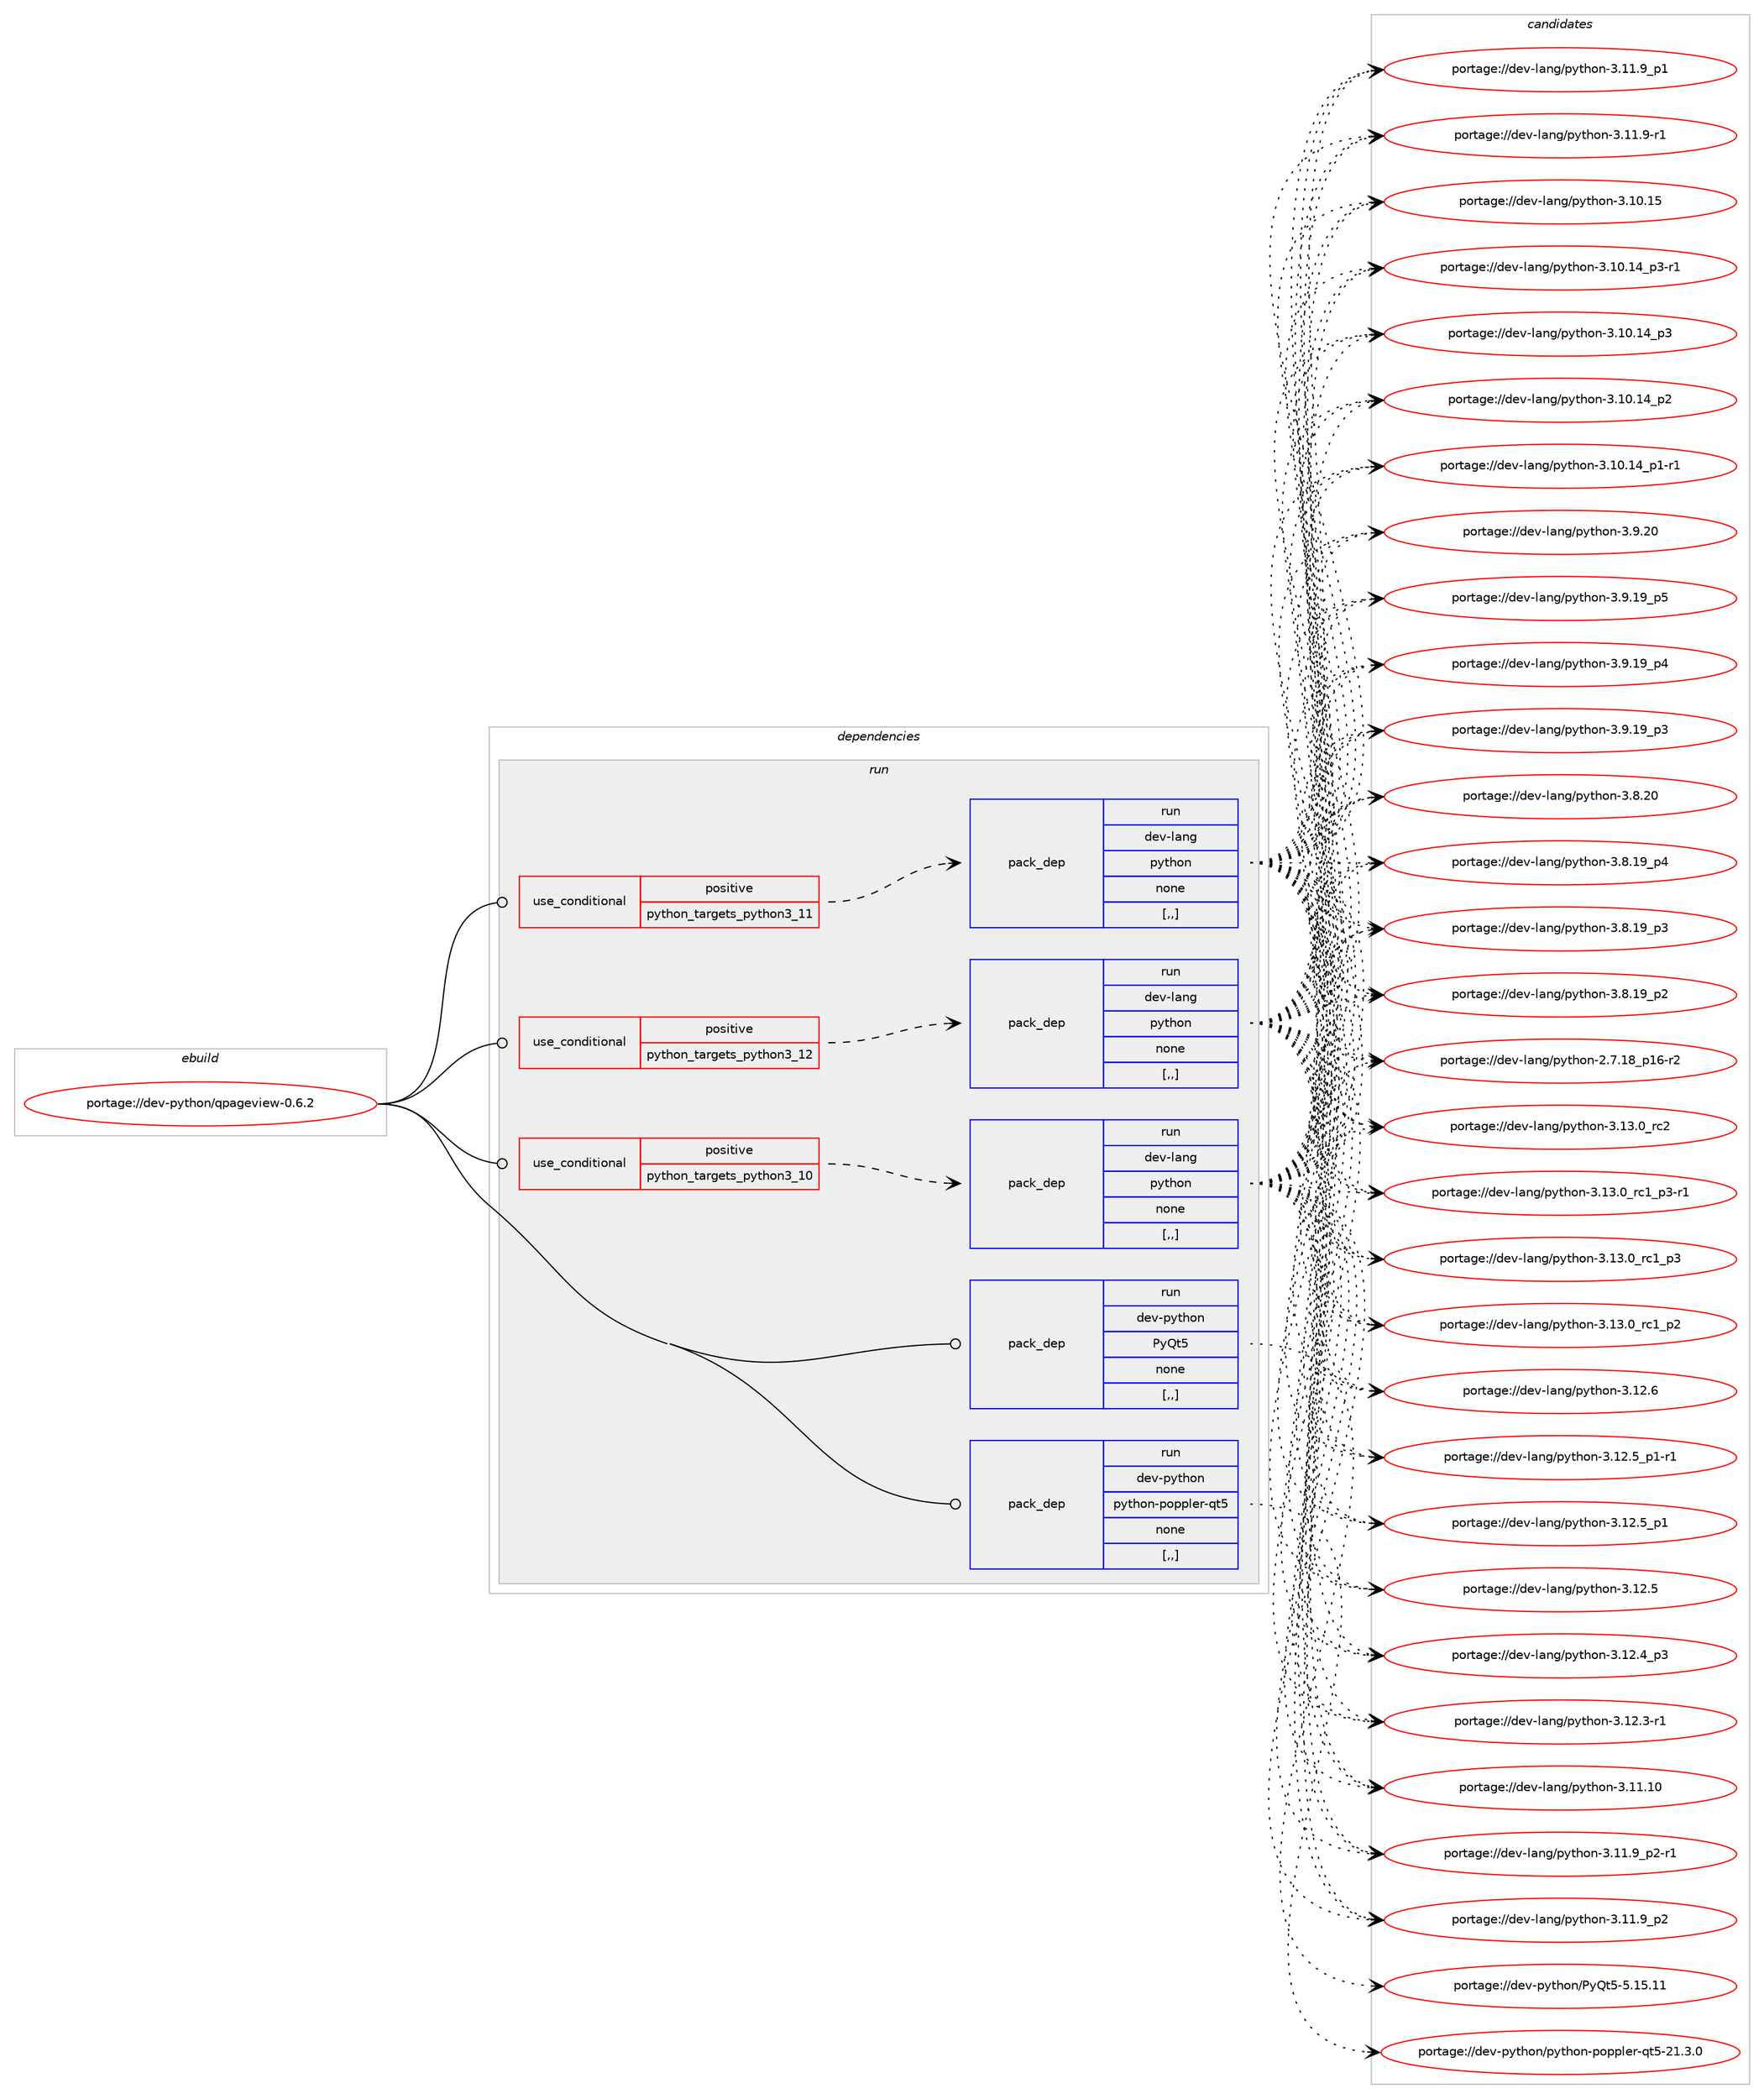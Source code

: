 digraph prolog {

# *************
# Graph options
# *************

newrank=true;
concentrate=true;
compound=true;
graph [rankdir=LR,fontname=Helvetica,fontsize=10,ranksep=1.5];#, ranksep=2.5, nodesep=0.2];
edge  [arrowhead=vee];
node  [fontname=Helvetica,fontsize=10];

# **********
# The ebuild
# **********

subgraph cluster_leftcol {
color=gray;
label=<<i>ebuild</i>>;
id [label="portage://dev-python/qpageview-0.6.2", color=red, width=4, href="../dev-python/qpageview-0.6.2.svg"];
}

# ****************
# The dependencies
# ****************

subgraph cluster_midcol {
color=gray;
label=<<i>dependencies</i>>;
subgraph cluster_compile {
fillcolor="#eeeeee";
style=filled;
label=<<i>compile</i>>;
}
subgraph cluster_compileandrun {
fillcolor="#eeeeee";
style=filled;
label=<<i>compile and run</i>>;
}
subgraph cluster_run {
fillcolor="#eeeeee";
style=filled;
label=<<i>run</i>>;
subgraph cond169401 {
dependency656608 [label=<<TABLE BORDER="0" CELLBORDER="1" CELLSPACING="0" CELLPADDING="4"><TR><TD ROWSPAN="3" CELLPADDING="10">use_conditional</TD></TR><TR><TD>positive</TD></TR><TR><TD>python_targets_python3_10</TD></TR></TABLE>>, shape=none, color=red];
subgraph pack482345 {
dependency656609 [label=<<TABLE BORDER="0" CELLBORDER="1" CELLSPACING="0" CELLPADDING="4" WIDTH="220"><TR><TD ROWSPAN="6" CELLPADDING="30">pack_dep</TD></TR><TR><TD WIDTH="110">run</TD></TR><TR><TD>dev-lang</TD></TR><TR><TD>python</TD></TR><TR><TD>none</TD></TR><TR><TD>[,,]</TD></TR></TABLE>>, shape=none, color=blue];
}
dependency656608:e -> dependency656609:w [weight=20,style="dashed",arrowhead="vee"];
}
id:e -> dependency656608:w [weight=20,style="solid",arrowhead="odot"];
subgraph cond169402 {
dependency656610 [label=<<TABLE BORDER="0" CELLBORDER="1" CELLSPACING="0" CELLPADDING="4"><TR><TD ROWSPAN="3" CELLPADDING="10">use_conditional</TD></TR><TR><TD>positive</TD></TR><TR><TD>python_targets_python3_11</TD></TR></TABLE>>, shape=none, color=red];
subgraph pack482346 {
dependency656611 [label=<<TABLE BORDER="0" CELLBORDER="1" CELLSPACING="0" CELLPADDING="4" WIDTH="220"><TR><TD ROWSPAN="6" CELLPADDING="30">pack_dep</TD></TR><TR><TD WIDTH="110">run</TD></TR><TR><TD>dev-lang</TD></TR><TR><TD>python</TD></TR><TR><TD>none</TD></TR><TR><TD>[,,]</TD></TR></TABLE>>, shape=none, color=blue];
}
dependency656610:e -> dependency656611:w [weight=20,style="dashed",arrowhead="vee"];
}
id:e -> dependency656610:w [weight=20,style="solid",arrowhead="odot"];
subgraph cond169403 {
dependency656612 [label=<<TABLE BORDER="0" CELLBORDER="1" CELLSPACING="0" CELLPADDING="4"><TR><TD ROWSPAN="3" CELLPADDING="10">use_conditional</TD></TR><TR><TD>positive</TD></TR><TR><TD>python_targets_python3_12</TD></TR></TABLE>>, shape=none, color=red];
subgraph pack482347 {
dependency656613 [label=<<TABLE BORDER="0" CELLBORDER="1" CELLSPACING="0" CELLPADDING="4" WIDTH="220"><TR><TD ROWSPAN="6" CELLPADDING="30">pack_dep</TD></TR><TR><TD WIDTH="110">run</TD></TR><TR><TD>dev-lang</TD></TR><TR><TD>python</TD></TR><TR><TD>none</TD></TR><TR><TD>[,,]</TD></TR></TABLE>>, shape=none, color=blue];
}
dependency656612:e -> dependency656613:w [weight=20,style="dashed",arrowhead="vee"];
}
id:e -> dependency656612:w [weight=20,style="solid",arrowhead="odot"];
subgraph pack482348 {
dependency656614 [label=<<TABLE BORDER="0" CELLBORDER="1" CELLSPACING="0" CELLPADDING="4" WIDTH="220"><TR><TD ROWSPAN="6" CELLPADDING="30">pack_dep</TD></TR><TR><TD WIDTH="110">run</TD></TR><TR><TD>dev-python</TD></TR><TR><TD>PyQt5</TD></TR><TR><TD>none</TD></TR><TR><TD>[,,]</TD></TR></TABLE>>, shape=none, color=blue];
}
id:e -> dependency656614:w [weight=20,style="solid",arrowhead="odot"];
subgraph pack482349 {
dependency656615 [label=<<TABLE BORDER="0" CELLBORDER="1" CELLSPACING="0" CELLPADDING="4" WIDTH="220"><TR><TD ROWSPAN="6" CELLPADDING="30">pack_dep</TD></TR><TR><TD WIDTH="110">run</TD></TR><TR><TD>dev-python</TD></TR><TR><TD>python-poppler-qt5</TD></TR><TR><TD>none</TD></TR><TR><TD>[,,]</TD></TR></TABLE>>, shape=none, color=blue];
}
id:e -> dependency656615:w [weight=20,style="solid",arrowhead="odot"];
}
}

# **************
# The candidates
# **************

subgraph cluster_choices {
rank=same;
color=gray;
label=<<i>candidates</i>>;

subgraph choice482345 {
color=black;
nodesep=1;
choice10010111845108971101034711212111610411111045514649514648951149950 [label="portage://dev-lang/python-3.13.0_rc2", color=red, width=4,href="../dev-lang/python-3.13.0_rc2.svg"];
choice1001011184510897110103471121211161041111104551464951464895114994995112514511449 [label="portage://dev-lang/python-3.13.0_rc1_p3-r1", color=red, width=4,href="../dev-lang/python-3.13.0_rc1_p3-r1.svg"];
choice100101118451089711010347112121116104111110455146495146489511499499511251 [label="portage://dev-lang/python-3.13.0_rc1_p3", color=red, width=4,href="../dev-lang/python-3.13.0_rc1_p3.svg"];
choice100101118451089711010347112121116104111110455146495146489511499499511250 [label="portage://dev-lang/python-3.13.0_rc1_p2", color=red, width=4,href="../dev-lang/python-3.13.0_rc1_p2.svg"];
choice10010111845108971101034711212111610411111045514649504654 [label="portage://dev-lang/python-3.12.6", color=red, width=4,href="../dev-lang/python-3.12.6.svg"];
choice1001011184510897110103471121211161041111104551464950465395112494511449 [label="portage://dev-lang/python-3.12.5_p1-r1", color=red, width=4,href="../dev-lang/python-3.12.5_p1-r1.svg"];
choice100101118451089711010347112121116104111110455146495046539511249 [label="portage://dev-lang/python-3.12.5_p1", color=red, width=4,href="../dev-lang/python-3.12.5_p1.svg"];
choice10010111845108971101034711212111610411111045514649504653 [label="portage://dev-lang/python-3.12.5", color=red, width=4,href="../dev-lang/python-3.12.5.svg"];
choice100101118451089711010347112121116104111110455146495046529511251 [label="portage://dev-lang/python-3.12.4_p3", color=red, width=4,href="../dev-lang/python-3.12.4_p3.svg"];
choice100101118451089711010347112121116104111110455146495046514511449 [label="portage://dev-lang/python-3.12.3-r1", color=red, width=4,href="../dev-lang/python-3.12.3-r1.svg"];
choice1001011184510897110103471121211161041111104551464949464948 [label="portage://dev-lang/python-3.11.10", color=red, width=4,href="../dev-lang/python-3.11.10.svg"];
choice1001011184510897110103471121211161041111104551464949465795112504511449 [label="portage://dev-lang/python-3.11.9_p2-r1", color=red, width=4,href="../dev-lang/python-3.11.9_p2-r1.svg"];
choice100101118451089711010347112121116104111110455146494946579511250 [label="portage://dev-lang/python-3.11.9_p2", color=red, width=4,href="../dev-lang/python-3.11.9_p2.svg"];
choice100101118451089711010347112121116104111110455146494946579511249 [label="portage://dev-lang/python-3.11.9_p1", color=red, width=4,href="../dev-lang/python-3.11.9_p1.svg"];
choice100101118451089711010347112121116104111110455146494946574511449 [label="portage://dev-lang/python-3.11.9-r1", color=red, width=4,href="../dev-lang/python-3.11.9-r1.svg"];
choice1001011184510897110103471121211161041111104551464948464953 [label="portage://dev-lang/python-3.10.15", color=red, width=4,href="../dev-lang/python-3.10.15.svg"];
choice100101118451089711010347112121116104111110455146494846495295112514511449 [label="portage://dev-lang/python-3.10.14_p3-r1", color=red, width=4,href="../dev-lang/python-3.10.14_p3-r1.svg"];
choice10010111845108971101034711212111610411111045514649484649529511251 [label="portage://dev-lang/python-3.10.14_p3", color=red, width=4,href="../dev-lang/python-3.10.14_p3.svg"];
choice10010111845108971101034711212111610411111045514649484649529511250 [label="portage://dev-lang/python-3.10.14_p2", color=red, width=4,href="../dev-lang/python-3.10.14_p2.svg"];
choice100101118451089711010347112121116104111110455146494846495295112494511449 [label="portage://dev-lang/python-3.10.14_p1-r1", color=red, width=4,href="../dev-lang/python-3.10.14_p1-r1.svg"];
choice10010111845108971101034711212111610411111045514657465048 [label="portage://dev-lang/python-3.9.20", color=red, width=4,href="../dev-lang/python-3.9.20.svg"];
choice100101118451089711010347112121116104111110455146574649579511253 [label="portage://dev-lang/python-3.9.19_p5", color=red, width=4,href="../dev-lang/python-3.9.19_p5.svg"];
choice100101118451089711010347112121116104111110455146574649579511252 [label="portage://dev-lang/python-3.9.19_p4", color=red, width=4,href="../dev-lang/python-3.9.19_p4.svg"];
choice100101118451089711010347112121116104111110455146574649579511251 [label="portage://dev-lang/python-3.9.19_p3", color=red, width=4,href="../dev-lang/python-3.9.19_p3.svg"];
choice10010111845108971101034711212111610411111045514656465048 [label="portage://dev-lang/python-3.8.20", color=red, width=4,href="../dev-lang/python-3.8.20.svg"];
choice100101118451089711010347112121116104111110455146564649579511252 [label="portage://dev-lang/python-3.8.19_p4", color=red, width=4,href="../dev-lang/python-3.8.19_p4.svg"];
choice100101118451089711010347112121116104111110455146564649579511251 [label="portage://dev-lang/python-3.8.19_p3", color=red, width=4,href="../dev-lang/python-3.8.19_p3.svg"];
choice100101118451089711010347112121116104111110455146564649579511250 [label="portage://dev-lang/python-3.8.19_p2", color=red, width=4,href="../dev-lang/python-3.8.19_p2.svg"];
choice100101118451089711010347112121116104111110455046554649569511249544511450 [label="portage://dev-lang/python-2.7.18_p16-r2", color=red, width=4,href="../dev-lang/python-2.7.18_p16-r2.svg"];
dependency656609:e -> choice10010111845108971101034711212111610411111045514649514648951149950:w [style=dotted,weight="100"];
dependency656609:e -> choice1001011184510897110103471121211161041111104551464951464895114994995112514511449:w [style=dotted,weight="100"];
dependency656609:e -> choice100101118451089711010347112121116104111110455146495146489511499499511251:w [style=dotted,weight="100"];
dependency656609:e -> choice100101118451089711010347112121116104111110455146495146489511499499511250:w [style=dotted,weight="100"];
dependency656609:e -> choice10010111845108971101034711212111610411111045514649504654:w [style=dotted,weight="100"];
dependency656609:e -> choice1001011184510897110103471121211161041111104551464950465395112494511449:w [style=dotted,weight="100"];
dependency656609:e -> choice100101118451089711010347112121116104111110455146495046539511249:w [style=dotted,weight="100"];
dependency656609:e -> choice10010111845108971101034711212111610411111045514649504653:w [style=dotted,weight="100"];
dependency656609:e -> choice100101118451089711010347112121116104111110455146495046529511251:w [style=dotted,weight="100"];
dependency656609:e -> choice100101118451089711010347112121116104111110455146495046514511449:w [style=dotted,weight="100"];
dependency656609:e -> choice1001011184510897110103471121211161041111104551464949464948:w [style=dotted,weight="100"];
dependency656609:e -> choice1001011184510897110103471121211161041111104551464949465795112504511449:w [style=dotted,weight="100"];
dependency656609:e -> choice100101118451089711010347112121116104111110455146494946579511250:w [style=dotted,weight="100"];
dependency656609:e -> choice100101118451089711010347112121116104111110455146494946579511249:w [style=dotted,weight="100"];
dependency656609:e -> choice100101118451089711010347112121116104111110455146494946574511449:w [style=dotted,weight="100"];
dependency656609:e -> choice1001011184510897110103471121211161041111104551464948464953:w [style=dotted,weight="100"];
dependency656609:e -> choice100101118451089711010347112121116104111110455146494846495295112514511449:w [style=dotted,weight="100"];
dependency656609:e -> choice10010111845108971101034711212111610411111045514649484649529511251:w [style=dotted,weight="100"];
dependency656609:e -> choice10010111845108971101034711212111610411111045514649484649529511250:w [style=dotted,weight="100"];
dependency656609:e -> choice100101118451089711010347112121116104111110455146494846495295112494511449:w [style=dotted,weight="100"];
dependency656609:e -> choice10010111845108971101034711212111610411111045514657465048:w [style=dotted,weight="100"];
dependency656609:e -> choice100101118451089711010347112121116104111110455146574649579511253:w [style=dotted,weight="100"];
dependency656609:e -> choice100101118451089711010347112121116104111110455146574649579511252:w [style=dotted,weight="100"];
dependency656609:e -> choice100101118451089711010347112121116104111110455146574649579511251:w [style=dotted,weight="100"];
dependency656609:e -> choice10010111845108971101034711212111610411111045514656465048:w [style=dotted,weight="100"];
dependency656609:e -> choice100101118451089711010347112121116104111110455146564649579511252:w [style=dotted,weight="100"];
dependency656609:e -> choice100101118451089711010347112121116104111110455146564649579511251:w [style=dotted,weight="100"];
dependency656609:e -> choice100101118451089711010347112121116104111110455146564649579511250:w [style=dotted,weight="100"];
dependency656609:e -> choice100101118451089711010347112121116104111110455046554649569511249544511450:w [style=dotted,weight="100"];
}
subgraph choice482346 {
color=black;
nodesep=1;
choice10010111845108971101034711212111610411111045514649514648951149950 [label="portage://dev-lang/python-3.13.0_rc2", color=red, width=4,href="../dev-lang/python-3.13.0_rc2.svg"];
choice1001011184510897110103471121211161041111104551464951464895114994995112514511449 [label="portage://dev-lang/python-3.13.0_rc1_p3-r1", color=red, width=4,href="../dev-lang/python-3.13.0_rc1_p3-r1.svg"];
choice100101118451089711010347112121116104111110455146495146489511499499511251 [label="portage://dev-lang/python-3.13.0_rc1_p3", color=red, width=4,href="../dev-lang/python-3.13.0_rc1_p3.svg"];
choice100101118451089711010347112121116104111110455146495146489511499499511250 [label="portage://dev-lang/python-3.13.0_rc1_p2", color=red, width=4,href="../dev-lang/python-3.13.0_rc1_p2.svg"];
choice10010111845108971101034711212111610411111045514649504654 [label="portage://dev-lang/python-3.12.6", color=red, width=4,href="../dev-lang/python-3.12.6.svg"];
choice1001011184510897110103471121211161041111104551464950465395112494511449 [label="portage://dev-lang/python-3.12.5_p1-r1", color=red, width=4,href="../dev-lang/python-3.12.5_p1-r1.svg"];
choice100101118451089711010347112121116104111110455146495046539511249 [label="portage://dev-lang/python-3.12.5_p1", color=red, width=4,href="../dev-lang/python-3.12.5_p1.svg"];
choice10010111845108971101034711212111610411111045514649504653 [label="portage://dev-lang/python-3.12.5", color=red, width=4,href="../dev-lang/python-3.12.5.svg"];
choice100101118451089711010347112121116104111110455146495046529511251 [label="portage://dev-lang/python-3.12.4_p3", color=red, width=4,href="../dev-lang/python-3.12.4_p3.svg"];
choice100101118451089711010347112121116104111110455146495046514511449 [label="portage://dev-lang/python-3.12.3-r1", color=red, width=4,href="../dev-lang/python-3.12.3-r1.svg"];
choice1001011184510897110103471121211161041111104551464949464948 [label="portage://dev-lang/python-3.11.10", color=red, width=4,href="../dev-lang/python-3.11.10.svg"];
choice1001011184510897110103471121211161041111104551464949465795112504511449 [label="portage://dev-lang/python-3.11.9_p2-r1", color=red, width=4,href="../dev-lang/python-3.11.9_p2-r1.svg"];
choice100101118451089711010347112121116104111110455146494946579511250 [label="portage://dev-lang/python-3.11.9_p2", color=red, width=4,href="../dev-lang/python-3.11.9_p2.svg"];
choice100101118451089711010347112121116104111110455146494946579511249 [label="portage://dev-lang/python-3.11.9_p1", color=red, width=4,href="../dev-lang/python-3.11.9_p1.svg"];
choice100101118451089711010347112121116104111110455146494946574511449 [label="portage://dev-lang/python-3.11.9-r1", color=red, width=4,href="../dev-lang/python-3.11.9-r1.svg"];
choice1001011184510897110103471121211161041111104551464948464953 [label="portage://dev-lang/python-3.10.15", color=red, width=4,href="../dev-lang/python-3.10.15.svg"];
choice100101118451089711010347112121116104111110455146494846495295112514511449 [label="portage://dev-lang/python-3.10.14_p3-r1", color=red, width=4,href="../dev-lang/python-3.10.14_p3-r1.svg"];
choice10010111845108971101034711212111610411111045514649484649529511251 [label="portage://dev-lang/python-3.10.14_p3", color=red, width=4,href="../dev-lang/python-3.10.14_p3.svg"];
choice10010111845108971101034711212111610411111045514649484649529511250 [label="portage://dev-lang/python-3.10.14_p2", color=red, width=4,href="../dev-lang/python-3.10.14_p2.svg"];
choice100101118451089711010347112121116104111110455146494846495295112494511449 [label="portage://dev-lang/python-3.10.14_p1-r1", color=red, width=4,href="../dev-lang/python-3.10.14_p1-r1.svg"];
choice10010111845108971101034711212111610411111045514657465048 [label="portage://dev-lang/python-3.9.20", color=red, width=4,href="../dev-lang/python-3.9.20.svg"];
choice100101118451089711010347112121116104111110455146574649579511253 [label="portage://dev-lang/python-3.9.19_p5", color=red, width=4,href="../dev-lang/python-3.9.19_p5.svg"];
choice100101118451089711010347112121116104111110455146574649579511252 [label="portage://dev-lang/python-3.9.19_p4", color=red, width=4,href="../dev-lang/python-3.9.19_p4.svg"];
choice100101118451089711010347112121116104111110455146574649579511251 [label="portage://dev-lang/python-3.9.19_p3", color=red, width=4,href="../dev-lang/python-3.9.19_p3.svg"];
choice10010111845108971101034711212111610411111045514656465048 [label="portage://dev-lang/python-3.8.20", color=red, width=4,href="../dev-lang/python-3.8.20.svg"];
choice100101118451089711010347112121116104111110455146564649579511252 [label="portage://dev-lang/python-3.8.19_p4", color=red, width=4,href="../dev-lang/python-3.8.19_p4.svg"];
choice100101118451089711010347112121116104111110455146564649579511251 [label="portage://dev-lang/python-3.8.19_p3", color=red, width=4,href="../dev-lang/python-3.8.19_p3.svg"];
choice100101118451089711010347112121116104111110455146564649579511250 [label="portage://dev-lang/python-3.8.19_p2", color=red, width=4,href="../dev-lang/python-3.8.19_p2.svg"];
choice100101118451089711010347112121116104111110455046554649569511249544511450 [label="portage://dev-lang/python-2.7.18_p16-r2", color=red, width=4,href="../dev-lang/python-2.7.18_p16-r2.svg"];
dependency656611:e -> choice10010111845108971101034711212111610411111045514649514648951149950:w [style=dotted,weight="100"];
dependency656611:e -> choice1001011184510897110103471121211161041111104551464951464895114994995112514511449:w [style=dotted,weight="100"];
dependency656611:e -> choice100101118451089711010347112121116104111110455146495146489511499499511251:w [style=dotted,weight="100"];
dependency656611:e -> choice100101118451089711010347112121116104111110455146495146489511499499511250:w [style=dotted,weight="100"];
dependency656611:e -> choice10010111845108971101034711212111610411111045514649504654:w [style=dotted,weight="100"];
dependency656611:e -> choice1001011184510897110103471121211161041111104551464950465395112494511449:w [style=dotted,weight="100"];
dependency656611:e -> choice100101118451089711010347112121116104111110455146495046539511249:w [style=dotted,weight="100"];
dependency656611:e -> choice10010111845108971101034711212111610411111045514649504653:w [style=dotted,weight="100"];
dependency656611:e -> choice100101118451089711010347112121116104111110455146495046529511251:w [style=dotted,weight="100"];
dependency656611:e -> choice100101118451089711010347112121116104111110455146495046514511449:w [style=dotted,weight="100"];
dependency656611:e -> choice1001011184510897110103471121211161041111104551464949464948:w [style=dotted,weight="100"];
dependency656611:e -> choice1001011184510897110103471121211161041111104551464949465795112504511449:w [style=dotted,weight="100"];
dependency656611:e -> choice100101118451089711010347112121116104111110455146494946579511250:w [style=dotted,weight="100"];
dependency656611:e -> choice100101118451089711010347112121116104111110455146494946579511249:w [style=dotted,weight="100"];
dependency656611:e -> choice100101118451089711010347112121116104111110455146494946574511449:w [style=dotted,weight="100"];
dependency656611:e -> choice1001011184510897110103471121211161041111104551464948464953:w [style=dotted,weight="100"];
dependency656611:e -> choice100101118451089711010347112121116104111110455146494846495295112514511449:w [style=dotted,weight="100"];
dependency656611:e -> choice10010111845108971101034711212111610411111045514649484649529511251:w [style=dotted,weight="100"];
dependency656611:e -> choice10010111845108971101034711212111610411111045514649484649529511250:w [style=dotted,weight="100"];
dependency656611:e -> choice100101118451089711010347112121116104111110455146494846495295112494511449:w [style=dotted,weight="100"];
dependency656611:e -> choice10010111845108971101034711212111610411111045514657465048:w [style=dotted,weight="100"];
dependency656611:e -> choice100101118451089711010347112121116104111110455146574649579511253:w [style=dotted,weight="100"];
dependency656611:e -> choice100101118451089711010347112121116104111110455146574649579511252:w [style=dotted,weight="100"];
dependency656611:e -> choice100101118451089711010347112121116104111110455146574649579511251:w [style=dotted,weight="100"];
dependency656611:e -> choice10010111845108971101034711212111610411111045514656465048:w [style=dotted,weight="100"];
dependency656611:e -> choice100101118451089711010347112121116104111110455146564649579511252:w [style=dotted,weight="100"];
dependency656611:e -> choice100101118451089711010347112121116104111110455146564649579511251:w [style=dotted,weight="100"];
dependency656611:e -> choice100101118451089711010347112121116104111110455146564649579511250:w [style=dotted,weight="100"];
dependency656611:e -> choice100101118451089711010347112121116104111110455046554649569511249544511450:w [style=dotted,weight="100"];
}
subgraph choice482347 {
color=black;
nodesep=1;
choice10010111845108971101034711212111610411111045514649514648951149950 [label="portage://dev-lang/python-3.13.0_rc2", color=red, width=4,href="../dev-lang/python-3.13.0_rc2.svg"];
choice1001011184510897110103471121211161041111104551464951464895114994995112514511449 [label="portage://dev-lang/python-3.13.0_rc1_p3-r1", color=red, width=4,href="../dev-lang/python-3.13.0_rc1_p3-r1.svg"];
choice100101118451089711010347112121116104111110455146495146489511499499511251 [label="portage://dev-lang/python-3.13.0_rc1_p3", color=red, width=4,href="../dev-lang/python-3.13.0_rc1_p3.svg"];
choice100101118451089711010347112121116104111110455146495146489511499499511250 [label="portage://dev-lang/python-3.13.0_rc1_p2", color=red, width=4,href="../dev-lang/python-3.13.0_rc1_p2.svg"];
choice10010111845108971101034711212111610411111045514649504654 [label="portage://dev-lang/python-3.12.6", color=red, width=4,href="../dev-lang/python-3.12.6.svg"];
choice1001011184510897110103471121211161041111104551464950465395112494511449 [label="portage://dev-lang/python-3.12.5_p1-r1", color=red, width=4,href="../dev-lang/python-3.12.5_p1-r1.svg"];
choice100101118451089711010347112121116104111110455146495046539511249 [label="portage://dev-lang/python-3.12.5_p1", color=red, width=4,href="../dev-lang/python-3.12.5_p1.svg"];
choice10010111845108971101034711212111610411111045514649504653 [label="portage://dev-lang/python-3.12.5", color=red, width=4,href="../dev-lang/python-3.12.5.svg"];
choice100101118451089711010347112121116104111110455146495046529511251 [label="portage://dev-lang/python-3.12.4_p3", color=red, width=4,href="../dev-lang/python-3.12.4_p3.svg"];
choice100101118451089711010347112121116104111110455146495046514511449 [label="portage://dev-lang/python-3.12.3-r1", color=red, width=4,href="../dev-lang/python-3.12.3-r1.svg"];
choice1001011184510897110103471121211161041111104551464949464948 [label="portage://dev-lang/python-3.11.10", color=red, width=4,href="../dev-lang/python-3.11.10.svg"];
choice1001011184510897110103471121211161041111104551464949465795112504511449 [label="portage://dev-lang/python-3.11.9_p2-r1", color=red, width=4,href="../dev-lang/python-3.11.9_p2-r1.svg"];
choice100101118451089711010347112121116104111110455146494946579511250 [label="portage://dev-lang/python-3.11.9_p2", color=red, width=4,href="../dev-lang/python-3.11.9_p2.svg"];
choice100101118451089711010347112121116104111110455146494946579511249 [label="portage://dev-lang/python-3.11.9_p1", color=red, width=4,href="../dev-lang/python-3.11.9_p1.svg"];
choice100101118451089711010347112121116104111110455146494946574511449 [label="portage://dev-lang/python-3.11.9-r1", color=red, width=4,href="../dev-lang/python-3.11.9-r1.svg"];
choice1001011184510897110103471121211161041111104551464948464953 [label="portage://dev-lang/python-3.10.15", color=red, width=4,href="../dev-lang/python-3.10.15.svg"];
choice100101118451089711010347112121116104111110455146494846495295112514511449 [label="portage://dev-lang/python-3.10.14_p3-r1", color=red, width=4,href="../dev-lang/python-3.10.14_p3-r1.svg"];
choice10010111845108971101034711212111610411111045514649484649529511251 [label="portage://dev-lang/python-3.10.14_p3", color=red, width=4,href="../dev-lang/python-3.10.14_p3.svg"];
choice10010111845108971101034711212111610411111045514649484649529511250 [label="portage://dev-lang/python-3.10.14_p2", color=red, width=4,href="../dev-lang/python-3.10.14_p2.svg"];
choice100101118451089711010347112121116104111110455146494846495295112494511449 [label="portage://dev-lang/python-3.10.14_p1-r1", color=red, width=4,href="../dev-lang/python-3.10.14_p1-r1.svg"];
choice10010111845108971101034711212111610411111045514657465048 [label="portage://dev-lang/python-3.9.20", color=red, width=4,href="../dev-lang/python-3.9.20.svg"];
choice100101118451089711010347112121116104111110455146574649579511253 [label="portage://dev-lang/python-3.9.19_p5", color=red, width=4,href="../dev-lang/python-3.9.19_p5.svg"];
choice100101118451089711010347112121116104111110455146574649579511252 [label="portage://dev-lang/python-3.9.19_p4", color=red, width=4,href="../dev-lang/python-3.9.19_p4.svg"];
choice100101118451089711010347112121116104111110455146574649579511251 [label="portage://dev-lang/python-3.9.19_p3", color=red, width=4,href="../dev-lang/python-3.9.19_p3.svg"];
choice10010111845108971101034711212111610411111045514656465048 [label="portage://dev-lang/python-3.8.20", color=red, width=4,href="../dev-lang/python-3.8.20.svg"];
choice100101118451089711010347112121116104111110455146564649579511252 [label="portage://dev-lang/python-3.8.19_p4", color=red, width=4,href="../dev-lang/python-3.8.19_p4.svg"];
choice100101118451089711010347112121116104111110455146564649579511251 [label="portage://dev-lang/python-3.8.19_p3", color=red, width=4,href="../dev-lang/python-3.8.19_p3.svg"];
choice100101118451089711010347112121116104111110455146564649579511250 [label="portage://dev-lang/python-3.8.19_p2", color=red, width=4,href="../dev-lang/python-3.8.19_p2.svg"];
choice100101118451089711010347112121116104111110455046554649569511249544511450 [label="portage://dev-lang/python-2.7.18_p16-r2", color=red, width=4,href="../dev-lang/python-2.7.18_p16-r2.svg"];
dependency656613:e -> choice10010111845108971101034711212111610411111045514649514648951149950:w [style=dotted,weight="100"];
dependency656613:e -> choice1001011184510897110103471121211161041111104551464951464895114994995112514511449:w [style=dotted,weight="100"];
dependency656613:e -> choice100101118451089711010347112121116104111110455146495146489511499499511251:w [style=dotted,weight="100"];
dependency656613:e -> choice100101118451089711010347112121116104111110455146495146489511499499511250:w [style=dotted,weight="100"];
dependency656613:e -> choice10010111845108971101034711212111610411111045514649504654:w [style=dotted,weight="100"];
dependency656613:e -> choice1001011184510897110103471121211161041111104551464950465395112494511449:w [style=dotted,weight="100"];
dependency656613:e -> choice100101118451089711010347112121116104111110455146495046539511249:w [style=dotted,weight="100"];
dependency656613:e -> choice10010111845108971101034711212111610411111045514649504653:w [style=dotted,weight="100"];
dependency656613:e -> choice100101118451089711010347112121116104111110455146495046529511251:w [style=dotted,weight="100"];
dependency656613:e -> choice100101118451089711010347112121116104111110455146495046514511449:w [style=dotted,weight="100"];
dependency656613:e -> choice1001011184510897110103471121211161041111104551464949464948:w [style=dotted,weight="100"];
dependency656613:e -> choice1001011184510897110103471121211161041111104551464949465795112504511449:w [style=dotted,weight="100"];
dependency656613:e -> choice100101118451089711010347112121116104111110455146494946579511250:w [style=dotted,weight="100"];
dependency656613:e -> choice100101118451089711010347112121116104111110455146494946579511249:w [style=dotted,weight="100"];
dependency656613:e -> choice100101118451089711010347112121116104111110455146494946574511449:w [style=dotted,weight="100"];
dependency656613:e -> choice1001011184510897110103471121211161041111104551464948464953:w [style=dotted,weight="100"];
dependency656613:e -> choice100101118451089711010347112121116104111110455146494846495295112514511449:w [style=dotted,weight="100"];
dependency656613:e -> choice10010111845108971101034711212111610411111045514649484649529511251:w [style=dotted,weight="100"];
dependency656613:e -> choice10010111845108971101034711212111610411111045514649484649529511250:w [style=dotted,weight="100"];
dependency656613:e -> choice100101118451089711010347112121116104111110455146494846495295112494511449:w [style=dotted,weight="100"];
dependency656613:e -> choice10010111845108971101034711212111610411111045514657465048:w [style=dotted,weight="100"];
dependency656613:e -> choice100101118451089711010347112121116104111110455146574649579511253:w [style=dotted,weight="100"];
dependency656613:e -> choice100101118451089711010347112121116104111110455146574649579511252:w [style=dotted,weight="100"];
dependency656613:e -> choice100101118451089711010347112121116104111110455146574649579511251:w [style=dotted,weight="100"];
dependency656613:e -> choice10010111845108971101034711212111610411111045514656465048:w [style=dotted,weight="100"];
dependency656613:e -> choice100101118451089711010347112121116104111110455146564649579511252:w [style=dotted,weight="100"];
dependency656613:e -> choice100101118451089711010347112121116104111110455146564649579511251:w [style=dotted,weight="100"];
dependency656613:e -> choice100101118451089711010347112121116104111110455146564649579511250:w [style=dotted,weight="100"];
dependency656613:e -> choice100101118451089711010347112121116104111110455046554649569511249544511450:w [style=dotted,weight="100"];
}
subgraph choice482348 {
color=black;
nodesep=1;
choice10010111845112121116104111110478012181116534553464953464949 [label="portage://dev-python/PyQt5-5.15.11", color=red, width=4,href="../dev-python/PyQt5-5.15.11.svg"];
dependency656614:e -> choice10010111845112121116104111110478012181116534553464953464949:w [style=dotted,weight="100"];
}
subgraph choice482349 {
color=black;
nodesep=1;
choice100101118451121211161041111104711212111610411111045112111112112108101114451131165345504946514648 [label="portage://dev-python/python-poppler-qt5-21.3.0", color=red, width=4,href="../dev-python/python-poppler-qt5-21.3.0.svg"];
dependency656615:e -> choice100101118451121211161041111104711212111610411111045112111112112108101114451131165345504946514648:w [style=dotted,weight="100"];
}
}

}
